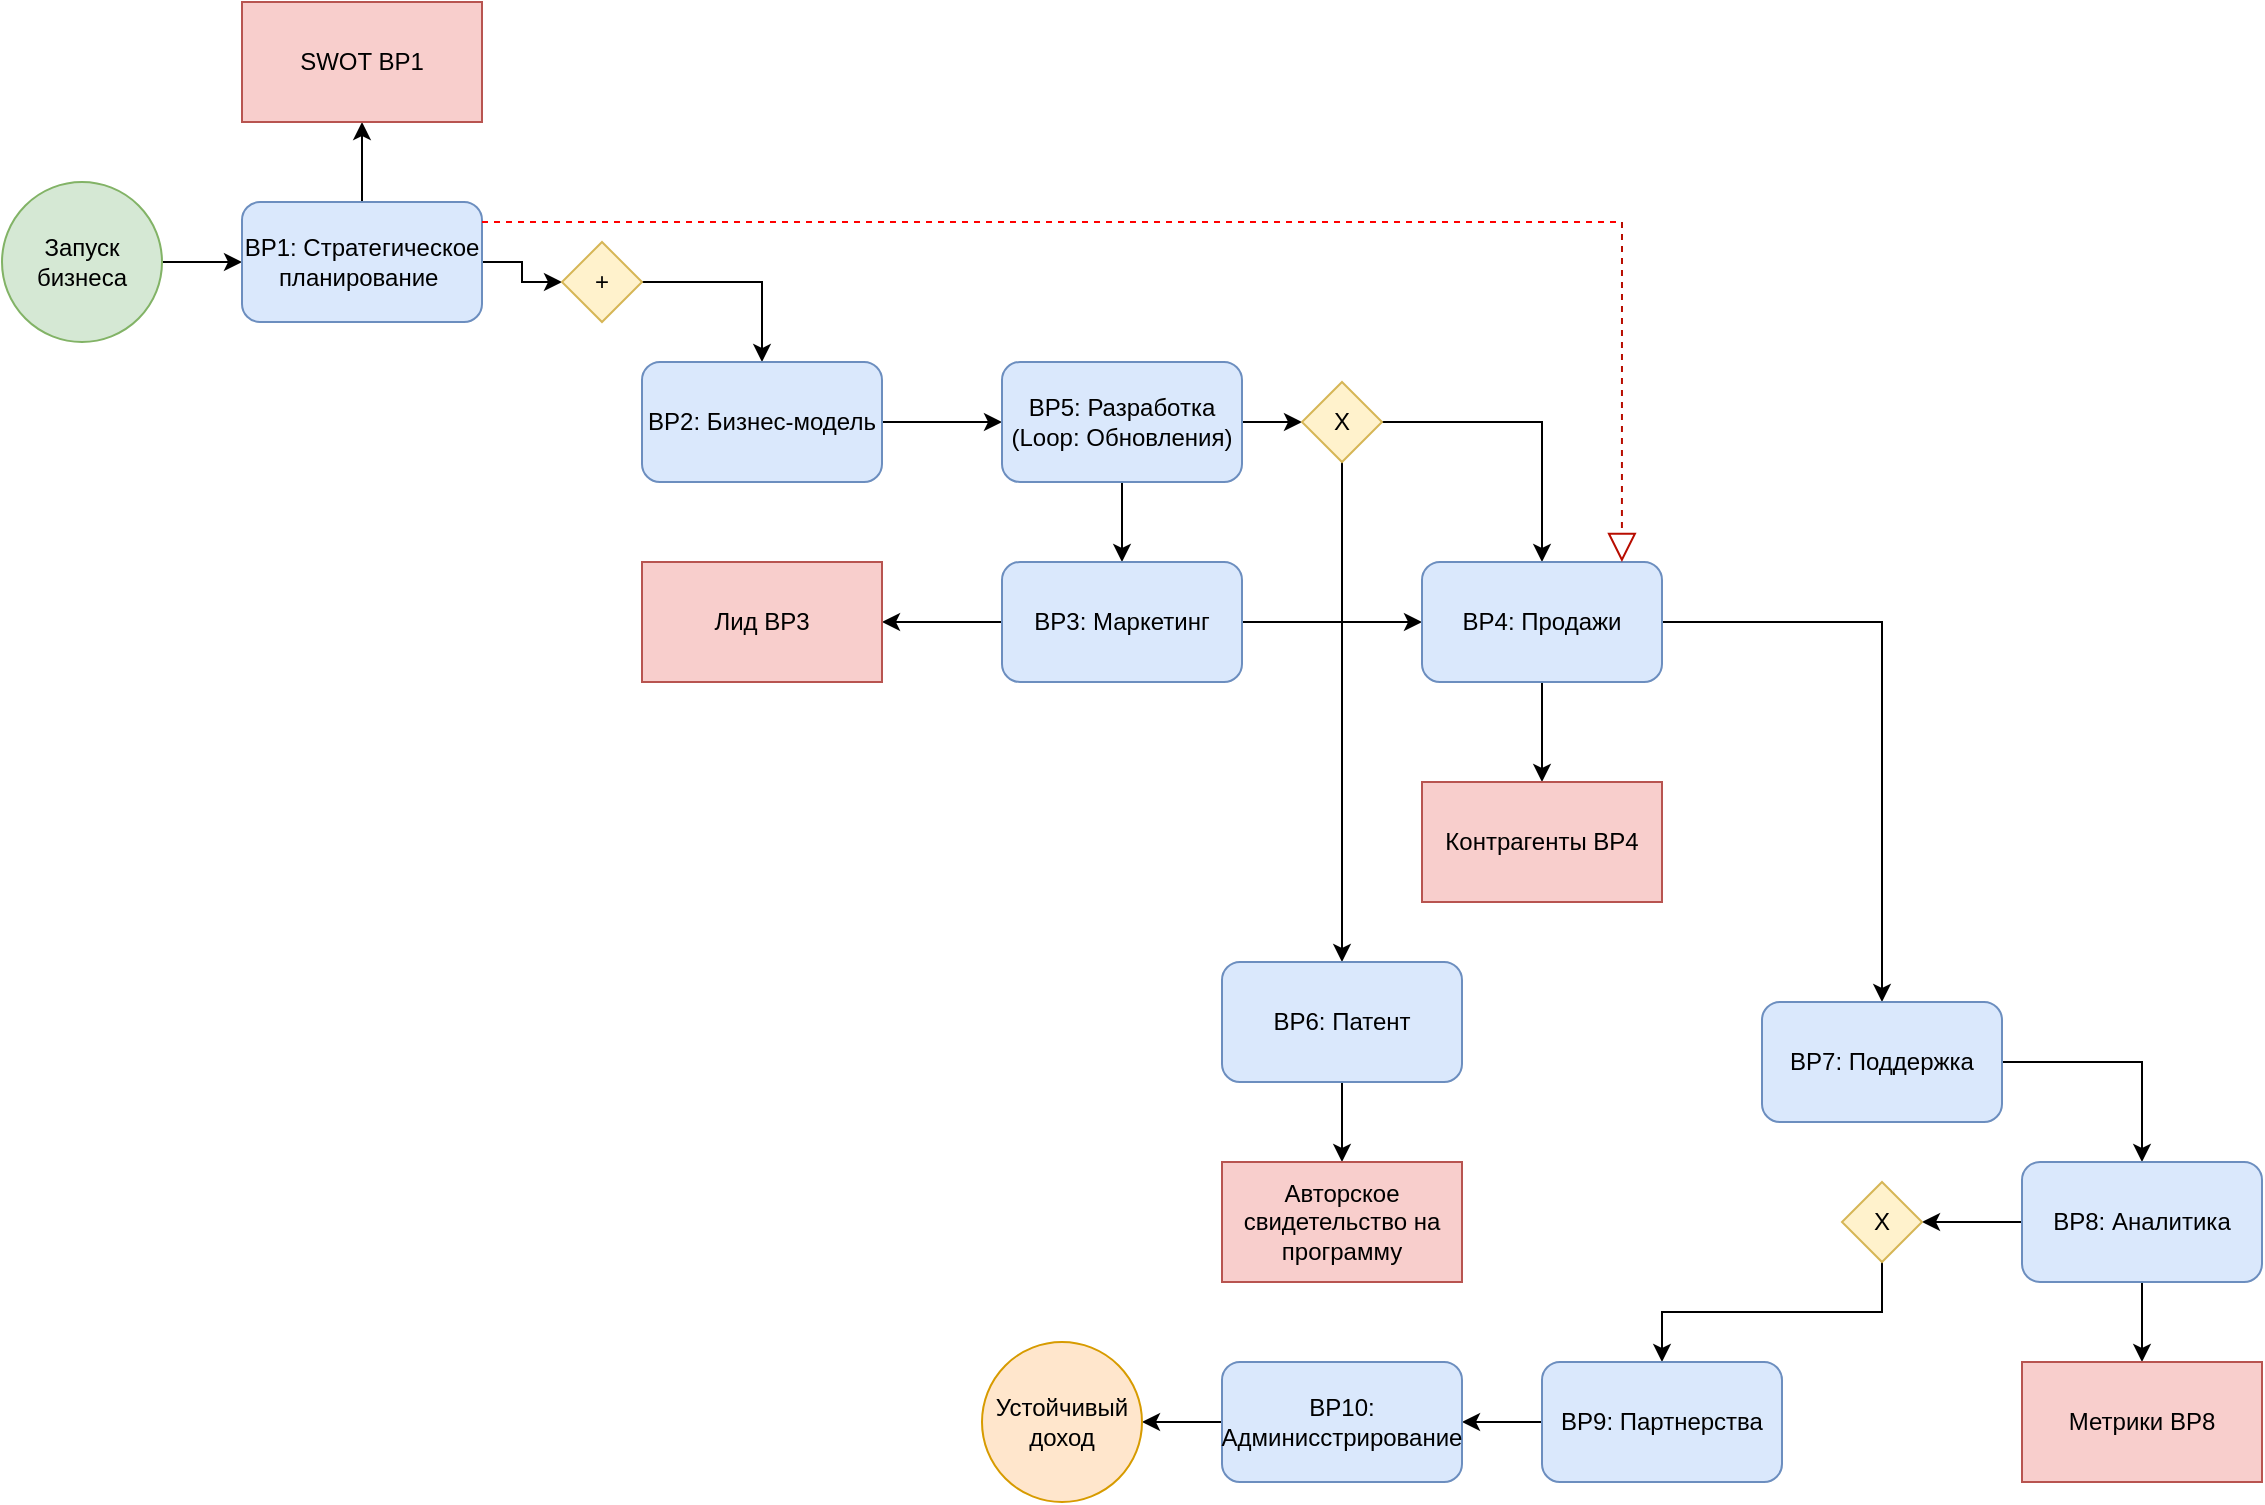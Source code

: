 <mxfile version="28.1.2">
  <diagram name="Страница — 1" id="ltm_6fakd4BBsWArmzIJ">
    <mxGraphModel dx="1028" dy="645" grid="1" gridSize="10" guides="1" tooltips="1" connect="1" arrows="1" fold="1" page="1" pageScale="1" pageWidth="827" pageHeight="1169" math="0" shadow="0">
      <root>
        <mxCell id="0" />
        <mxCell id="1" parent="0" />
        <mxCell id="vy1yvZvSaZHZFVnlP1wL-4" style="edgeStyle=orthogonalEdgeStyle;rounded=0;orthogonalLoop=1;jettySize=auto;html=1;exitX=1;exitY=0.5;exitDx=0;exitDy=0;entryX=0;entryY=0.5;entryDx=0;entryDy=0;" edge="1" parent="1" source="vy1yvZvSaZHZFVnlP1wL-1" target="vy1yvZvSaZHZFVnlP1wL-2">
          <mxGeometry relative="1" as="geometry" />
        </mxCell>
        <mxCell id="vy1yvZvSaZHZFVnlP1wL-1" value="Запуск&lt;div&gt;бизнеса&lt;/div&gt;" style="ellipse;whiteSpace=wrap;html=1;aspect=fixed;fillColor=#d5e8d4;strokeColor=#82b366;" vertex="1" parent="1">
          <mxGeometry x="100" y="440" width="80" height="80" as="geometry" />
        </mxCell>
        <mxCell id="vy1yvZvSaZHZFVnlP1wL-5" style="edgeStyle=orthogonalEdgeStyle;rounded=0;orthogonalLoop=1;jettySize=auto;html=1;exitX=0.5;exitY=0;exitDx=0;exitDy=0;entryX=0.5;entryY=1;entryDx=0;entryDy=0;" edge="1" parent="1" source="vy1yvZvSaZHZFVnlP1wL-2" target="vy1yvZvSaZHZFVnlP1wL-3">
          <mxGeometry relative="1" as="geometry" />
        </mxCell>
        <mxCell id="vy1yvZvSaZHZFVnlP1wL-7" style="edgeStyle=orthogonalEdgeStyle;rounded=0;orthogonalLoop=1;jettySize=auto;html=1;exitX=1;exitY=0.5;exitDx=0;exitDy=0;" edge="1" parent="1" source="vy1yvZvSaZHZFVnlP1wL-2" target="vy1yvZvSaZHZFVnlP1wL-6">
          <mxGeometry relative="1" as="geometry" />
        </mxCell>
        <mxCell id="vy1yvZvSaZHZFVnlP1wL-2" value="BP1: Стратегическое планирование&amp;nbsp;" style="rounded=1;whiteSpace=wrap;html=1;fillColor=#dae8fc;strokeColor=#6c8ebf;" vertex="1" parent="1">
          <mxGeometry x="220" y="450" width="120" height="60" as="geometry" />
        </mxCell>
        <mxCell id="vy1yvZvSaZHZFVnlP1wL-3" value="SWOT BP1" style="rounded=0;whiteSpace=wrap;html=1;fillColor=#f8cecc;strokeColor=#b85450;" vertex="1" parent="1">
          <mxGeometry x="220" y="350" width="120" height="60" as="geometry" />
        </mxCell>
        <mxCell id="vy1yvZvSaZHZFVnlP1wL-9" style="edgeStyle=orthogonalEdgeStyle;rounded=0;orthogonalLoop=1;jettySize=auto;html=1;exitX=1;exitY=0.5;exitDx=0;exitDy=0;entryX=0.5;entryY=0;entryDx=0;entryDy=0;" edge="1" parent="1" source="vy1yvZvSaZHZFVnlP1wL-6" target="vy1yvZvSaZHZFVnlP1wL-8">
          <mxGeometry relative="1" as="geometry" />
        </mxCell>
        <mxCell id="vy1yvZvSaZHZFVnlP1wL-6" value="+" style="rhombus;whiteSpace=wrap;html=1;fillColor=#fff2cc;strokeColor=#d6b656;" vertex="1" parent="1">
          <mxGeometry x="380" y="470" width="40" height="40" as="geometry" />
        </mxCell>
        <mxCell id="vy1yvZvSaZHZFVnlP1wL-12" style="edgeStyle=orthogonalEdgeStyle;rounded=0;orthogonalLoop=1;jettySize=auto;html=1;exitX=1;exitY=0.5;exitDx=0;exitDy=0;entryX=0;entryY=0.5;entryDx=0;entryDy=0;" edge="1" parent="1" source="vy1yvZvSaZHZFVnlP1wL-8" target="vy1yvZvSaZHZFVnlP1wL-10">
          <mxGeometry relative="1" as="geometry" />
        </mxCell>
        <mxCell id="vy1yvZvSaZHZFVnlP1wL-8" value="BP2: Бизнес-модель" style="rounded=1;whiteSpace=wrap;html=1;fillColor=#dae8fc;strokeColor=#6c8ebf;" vertex="1" parent="1">
          <mxGeometry x="420" y="530" width="120" height="60" as="geometry" />
        </mxCell>
        <mxCell id="vy1yvZvSaZHZFVnlP1wL-13" style="edgeStyle=orthogonalEdgeStyle;rounded=0;orthogonalLoop=1;jettySize=auto;html=1;exitX=1;exitY=0.5;exitDx=0;exitDy=0;entryX=0;entryY=0.5;entryDx=0;entryDy=0;" edge="1" parent="1" source="vy1yvZvSaZHZFVnlP1wL-10" target="vy1yvZvSaZHZFVnlP1wL-11">
          <mxGeometry relative="1" as="geometry" />
        </mxCell>
        <mxCell id="vy1yvZvSaZHZFVnlP1wL-15" style="edgeStyle=orthogonalEdgeStyle;rounded=0;orthogonalLoop=1;jettySize=auto;html=1;exitX=0.5;exitY=1;exitDx=0;exitDy=0;entryX=0.5;entryY=0;entryDx=0;entryDy=0;" edge="1" parent="1" source="vy1yvZvSaZHZFVnlP1wL-10" target="vy1yvZvSaZHZFVnlP1wL-14">
          <mxGeometry relative="1" as="geometry" />
        </mxCell>
        <mxCell id="vy1yvZvSaZHZFVnlP1wL-10" value="BP5: Разработка (Loop: Обновления)" style="rounded=1;whiteSpace=wrap;html=1;fillColor=#dae8fc;strokeColor=#6c8ebf;" vertex="1" parent="1">
          <mxGeometry x="600" y="530" width="120" height="60" as="geometry" />
        </mxCell>
        <mxCell id="vy1yvZvSaZHZFVnlP1wL-17" style="edgeStyle=orthogonalEdgeStyle;rounded=0;orthogonalLoop=1;jettySize=auto;html=1;exitX=1;exitY=0.5;exitDx=0;exitDy=0;entryX=0.5;entryY=0;entryDx=0;entryDy=0;" edge="1" parent="1" source="vy1yvZvSaZHZFVnlP1wL-11" target="vy1yvZvSaZHZFVnlP1wL-16">
          <mxGeometry relative="1" as="geometry" />
        </mxCell>
        <mxCell id="vy1yvZvSaZHZFVnlP1wL-35" style="edgeStyle=orthogonalEdgeStyle;rounded=0;orthogonalLoop=1;jettySize=auto;html=1;exitX=0.5;exitY=1;exitDx=0;exitDy=0;entryX=0.5;entryY=0;entryDx=0;entryDy=0;" edge="1" parent="1" source="vy1yvZvSaZHZFVnlP1wL-11" target="vy1yvZvSaZHZFVnlP1wL-31">
          <mxGeometry relative="1" as="geometry" />
        </mxCell>
        <mxCell id="vy1yvZvSaZHZFVnlP1wL-11" value="X" style="rhombus;whiteSpace=wrap;html=1;fillColor=#fff2cc;strokeColor=#d6b656;" vertex="1" parent="1">
          <mxGeometry x="750" y="540" width="40" height="40" as="geometry" />
        </mxCell>
        <mxCell id="vy1yvZvSaZHZFVnlP1wL-18" style="edgeStyle=orthogonalEdgeStyle;rounded=0;orthogonalLoop=1;jettySize=auto;html=1;exitX=1;exitY=0.5;exitDx=0;exitDy=0;entryX=0;entryY=0.5;entryDx=0;entryDy=0;" edge="1" parent="1" source="vy1yvZvSaZHZFVnlP1wL-14" target="vy1yvZvSaZHZFVnlP1wL-16">
          <mxGeometry relative="1" as="geometry" />
        </mxCell>
        <mxCell id="vy1yvZvSaZHZFVnlP1wL-20" style="edgeStyle=orthogonalEdgeStyle;rounded=0;orthogonalLoop=1;jettySize=auto;html=1;exitX=0;exitY=0.5;exitDx=0;exitDy=0;entryX=1;entryY=0.5;entryDx=0;entryDy=0;" edge="1" parent="1" source="vy1yvZvSaZHZFVnlP1wL-14" target="vy1yvZvSaZHZFVnlP1wL-19">
          <mxGeometry relative="1" as="geometry" />
        </mxCell>
        <mxCell id="vy1yvZvSaZHZFVnlP1wL-14" value="BP3: Маркетинг" style="rounded=1;whiteSpace=wrap;html=1;fillColor=#dae8fc;strokeColor=#6c8ebf;" vertex="1" parent="1">
          <mxGeometry x="600" y="630" width="120" height="60" as="geometry" />
        </mxCell>
        <mxCell id="vy1yvZvSaZHZFVnlP1wL-22" style="edgeStyle=orthogonalEdgeStyle;rounded=0;orthogonalLoop=1;jettySize=auto;html=1;exitX=0.5;exitY=1;exitDx=0;exitDy=0;entryX=0.5;entryY=0;entryDx=0;entryDy=0;" edge="1" parent="1" source="vy1yvZvSaZHZFVnlP1wL-16" target="vy1yvZvSaZHZFVnlP1wL-21">
          <mxGeometry relative="1" as="geometry" />
        </mxCell>
        <mxCell id="vy1yvZvSaZHZFVnlP1wL-24" style="edgeStyle=orthogonalEdgeStyle;rounded=0;orthogonalLoop=1;jettySize=auto;html=1;exitX=1;exitY=0.5;exitDx=0;exitDy=0;entryX=0.5;entryY=0;entryDx=0;entryDy=0;" edge="1" parent="1" source="vy1yvZvSaZHZFVnlP1wL-16" target="vy1yvZvSaZHZFVnlP1wL-23">
          <mxGeometry relative="1" as="geometry" />
        </mxCell>
        <mxCell id="vy1yvZvSaZHZFVnlP1wL-16" value="BP4: Продажи" style="rounded=1;whiteSpace=wrap;html=1;fillColor=#dae8fc;strokeColor=#6c8ebf;" vertex="1" parent="1">
          <mxGeometry x="810" y="630" width="120" height="60" as="geometry" />
        </mxCell>
        <mxCell id="vy1yvZvSaZHZFVnlP1wL-19" value="Лид BP3" style="rounded=0;whiteSpace=wrap;html=1;fillColor=#f8cecc;strokeColor=#b85450;" vertex="1" parent="1">
          <mxGeometry x="420" y="630" width="120" height="60" as="geometry" />
        </mxCell>
        <mxCell id="vy1yvZvSaZHZFVnlP1wL-21" value="Контрагенты BP4" style="rounded=0;whiteSpace=wrap;html=1;fillColor=#f8cecc;strokeColor=#b85450;" vertex="1" parent="1">
          <mxGeometry x="810" y="740" width="120" height="60" as="geometry" />
        </mxCell>
        <mxCell id="vy1yvZvSaZHZFVnlP1wL-26" style="edgeStyle=orthogonalEdgeStyle;rounded=0;orthogonalLoop=1;jettySize=auto;html=1;exitX=1;exitY=0.5;exitDx=0;exitDy=0;entryX=0.5;entryY=0;entryDx=0;entryDy=0;" edge="1" parent="1" source="vy1yvZvSaZHZFVnlP1wL-23" target="vy1yvZvSaZHZFVnlP1wL-25">
          <mxGeometry relative="1" as="geometry" />
        </mxCell>
        <mxCell id="vy1yvZvSaZHZFVnlP1wL-23" value="BP7: Поддержка" style="rounded=1;whiteSpace=wrap;html=1;fillColor=#dae8fc;strokeColor=#6c8ebf;" vertex="1" parent="1">
          <mxGeometry x="980" y="850" width="120" height="60" as="geometry" />
        </mxCell>
        <mxCell id="vy1yvZvSaZHZFVnlP1wL-28" style="edgeStyle=orthogonalEdgeStyle;rounded=0;orthogonalLoop=1;jettySize=auto;html=1;exitX=0.5;exitY=1;exitDx=0;exitDy=0;entryX=0.5;entryY=0;entryDx=0;entryDy=0;" edge="1" parent="1" source="vy1yvZvSaZHZFVnlP1wL-25" target="vy1yvZvSaZHZFVnlP1wL-27">
          <mxGeometry relative="1" as="geometry" />
        </mxCell>
        <mxCell id="vy1yvZvSaZHZFVnlP1wL-30" style="edgeStyle=orthogonalEdgeStyle;rounded=0;orthogonalLoop=1;jettySize=auto;html=1;exitX=0;exitY=0.5;exitDx=0;exitDy=0;entryX=1;entryY=0.5;entryDx=0;entryDy=0;" edge="1" parent="1" source="vy1yvZvSaZHZFVnlP1wL-25" target="vy1yvZvSaZHZFVnlP1wL-29">
          <mxGeometry relative="1" as="geometry" />
        </mxCell>
        <mxCell id="vy1yvZvSaZHZFVnlP1wL-25" value="BP8: Аналитика" style="rounded=1;whiteSpace=wrap;html=1;fillColor=#dae8fc;strokeColor=#6c8ebf;" vertex="1" parent="1">
          <mxGeometry x="1110" y="930" width="120" height="60" as="geometry" />
        </mxCell>
        <mxCell id="vy1yvZvSaZHZFVnlP1wL-27" value="Метрики BP8" style="rounded=0;whiteSpace=wrap;html=1;fillColor=#f8cecc;strokeColor=#b85450;" vertex="1" parent="1">
          <mxGeometry x="1110" y="1030" width="120" height="60" as="geometry" />
        </mxCell>
        <mxCell id="vy1yvZvSaZHZFVnlP1wL-38" style="edgeStyle=orthogonalEdgeStyle;rounded=0;orthogonalLoop=1;jettySize=auto;html=1;exitX=0.5;exitY=1;exitDx=0;exitDy=0;entryX=0.5;entryY=0;entryDx=0;entryDy=0;" edge="1" parent="1" source="vy1yvZvSaZHZFVnlP1wL-29" target="vy1yvZvSaZHZFVnlP1wL-37">
          <mxGeometry relative="1" as="geometry" />
        </mxCell>
        <mxCell id="vy1yvZvSaZHZFVnlP1wL-29" value="X" style="rhombus;whiteSpace=wrap;html=1;fillColor=#fff2cc;strokeColor=#d6b656;" vertex="1" parent="1">
          <mxGeometry x="1020" y="940" width="40" height="40" as="geometry" />
        </mxCell>
        <mxCell id="vy1yvZvSaZHZFVnlP1wL-36" style="edgeStyle=orthogonalEdgeStyle;rounded=0;orthogonalLoop=1;jettySize=auto;html=1;exitX=0.5;exitY=1;exitDx=0;exitDy=0;entryX=0.5;entryY=0;entryDx=0;entryDy=0;" edge="1" parent="1" source="vy1yvZvSaZHZFVnlP1wL-31" target="vy1yvZvSaZHZFVnlP1wL-33">
          <mxGeometry relative="1" as="geometry" />
        </mxCell>
        <mxCell id="vy1yvZvSaZHZFVnlP1wL-31" value="BP6: Патент" style="rounded=1;whiteSpace=wrap;html=1;fillColor=#dae8fc;strokeColor=#6c8ebf;" vertex="1" parent="1">
          <mxGeometry x="710" y="830" width="120" height="60" as="geometry" />
        </mxCell>
        <mxCell id="vy1yvZvSaZHZFVnlP1wL-33" value="Авторское свидетельство на программу" style="rounded=0;whiteSpace=wrap;html=1;fillColor=#f8cecc;strokeColor=#b85450;" vertex="1" parent="1">
          <mxGeometry x="710" y="930" width="120" height="60" as="geometry" />
        </mxCell>
        <mxCell id="vy1yvZvSaZHZFVnlP1wL-40" style="edgeStyle=orthogonalEdgeStyle;rounded=0;orthogonalLoop=1;jettySize=auto;html=1;exitX=0;exitY=0.5;exitDx=0;exitDy=0;entryX=1;entryY=0.5;entryDx=0;entryDy=0;" edge="1" parent="1" source="vy1yvZvSaZHZFVnlP1wL-37" target="vy1yvZvSaZHZFVnlP1wL-39">
          <mxGeometry relative="1" as="geometry" />
        </mxCell>
        <mxCell id="vy1yvZvSaZHZFVnlP1wL-37" value="BP9: Партнерства" style="rounded=1;whiteSpace=wrap;html=1;fillColor=#dae8fc;strokeColor=#6c8ebf;" vertex="1" parent="1">
          <mxGeometry x="870" y="1030" width="120" height="60" as="geometry" />
        </mxCell>
        <mxCell id="vy1yvZvSaZHZFVnlP1wL-42" style="edgeStyle=orthogonalEdgeStyle;rounded=0;orthogonalLoop=1;jettySize=auto;html=1;exitX=0;exitY=0.5;exitDx=0;exitDy=0;entryX=1;entryY=0.5;entryDx=0;entryDy=0;" edge="1" parent="1" source="vy1yvZvSaZHZFVnlP1wL-39" target="vy1yvZvSaZHZFVnlP1wL-41">
          <mxGeometry relative="1" as="geometry" />
        </mxCell>
        <mxCell id="vy1yvZvSaZHZFVnlP1wL-39" value="BP10: Админисстрирование" style="rounded=1;whiteSpace=wrap;html=1;fillColor=#dae8fc;strokeColor=#6c8ebf;" vertex="1" parent="1">
          <mxGeometry x="710" y="1030" width="120" height="60" as="geometry" />
        </mxCell>
        <mxCell id="vy1yvZvSaZHZFVnlP1wL-41" value="Устойчивый&lt;div&gt;доход&lt;/div&gt;" style="ellipse;whiteSpace=wrap;html=1;aspect=fixed;fillColor=#ffe6cc;strokeColor=#d79b00;" vertex="1" parent="1">
          <mxGeometry x="590" y="1020" width="80" height="80" as="geometry" />
        </mxCell>
        <mxCell id="vy1yvZvSaZHZFVnlP1wL-43" value="" style="endArrow=block;dashed=1;endFill=0;endSize=12;html=1;rounded=0;entryX=0.833;entryY=0;entryDx=0;entryDy=0;entryPerimeter=0;fillColor=#f8cecc;strokeColor=#B80D00;" edge="1" parent="1" target="vy1yvZvSaZHZFVnlP1wL-16">
          <mxGeometry width="160" relative="1" as="geometry">
            <mxPoint x="910" y="460" as="sourcePoint" />
            <mxPoint x="960" y="479.5" as="targetPoint" />
          </mxGeometry>
        </mxCell>
        <mxCell id="vy1yvZvSaZHZFVnlP1wL-44" value="" style="endArrow=none;dashed=1;html=1;rounded=0;strokeColor=#FF0000;" edge="1" parent="1">
          <mxGeometry width="50" height="50" relative="1" as="geometry">
            <mxPoint x="340" y="460" as="sourcePoint" />
            <mxPoint x="910" y="460" as="targetPoint" />
          </mxGeometry>
        </mxCell>
      </root>
    </mxGraphModel>
  </diagram>
</mxfile>
